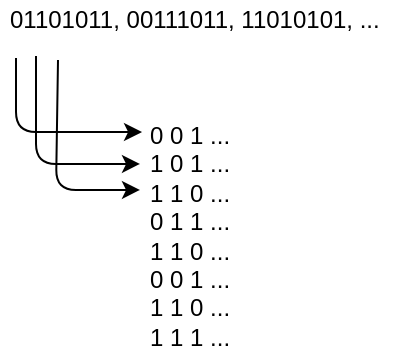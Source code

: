 <mxfile version="12.0.2" type="device" pages="1"><diagram id="SwoRBJ2BDBit8IFOsL79" name="Page-1"><mxGraphModel dx="1008" dy="440" grid="1" gridSize="10" guides="1" tooltips="1" connect="1" arrows="1" fold="1" page="1" pageScale="1" pageWidth="850" pageHeight="1100" math="0" shadow="0"><root><mxCell id="0"/><mxCell id="1" parent="0"/><mxCell id="yBKGwfAkAuS8SJguUALs-1" value="01101011, 00111011, 11010101, ...&lt;br&gt;&amp;nbsp;" style="text;html=1;resizable=0;points=[];autosize=1;align=left;verticalAlign=top;spacingTop=-4;" vertex="1" parent="1"><mxGeometry x="111" y="72" width="200" height="30" as="geometry"/></mxCell><mxCell id="yBKGwfAkAuS8SJguUALs-2" value="0 0 1 ...&lt;br&gt;1 0 1 ...&lt;br&gt;1 1 0 ...&lt;br&gt;0 1 1 ...&lt;br&gt;1 1 0 ...&lt;br&gt;0 0 1 ...&lt;br&gt;1 1 0 ...&lt;br&gt;1 1 1&amp;nbsp;..." style="text;html=1;resizable=0;points=[];autosize=1;align=left;verticalAlign=top;spacingTop=-4;" vertex="1" parent="1"><mxGeometry x="181" y="130" width="60" height="110" as="geometry"/></mxCell><mxCell id="yBKGwfAkAuS8SJguUALs-4" value="" style="endArrow=classic;html=1;exitX=0.025;exitY=0.967;exitDx=0;exitDy=0;exitPerimeter=0;entryX=-0.033;entryY=0.073;entryDx=0;entryDy=0;entryPerimeter=0;spacingLeft=0;" edge="1" parent="1" source="yBKGwfAkAuS8SJguUALs-1" target="yBKGwfAkAuS8SJguUALs-2"><mxGeometry width="50" height="50" relative="1" as="geometry"><mxPoint x="110" y="310" as="sourcePoint"/><mxPoint x="116" y="140" as="targetPoint"/><Array as="points"><mxPoint x="116" y="138"/></Array></mxGeometry></mxCell><mxCell id="yBKGwfAkAuS8SJguUALs-5" value="" style="endArrow=classic;html=1;entryX=-0.05;entryY=0.218;entryDx=0;entryDy=0;entryPerimeter=0;" edge="1" parent="1" target="yBKGwfAkAuS8SJguUALs-2"><mxGeometry width="50" height="50" relative="1" as="geometry"><mxPoint x="126" y="100" as="sourcePoint"/><mxPoint x="189.02" y="148.03" as="targetPoint"/><Array as="points"><mxPoint x="126" y="154"/></Array></mxGeometry></mxCell><mxCell id="yBKGwfAkAuS8SJguUALs-8" value="" style="endArrow=classic;html=1;entryX=-0.05;entryY=0.336;entryDx=0;entryDy=0;entryPerimeter=0;exitX=0.13;exitY=1;exitDx=0;exitDy=0;exitPerimeter=0;spacingTop=10;" edge="1" parent="1" source="yBKGwfAkAuS8SJguUALs-1" target="yBKGwfAkAuS8SJguUALs-2"><mxGeometry width="50" height="50" relative="1" as="geometry"><mxPoint x="136" y="110" as="sourcePoint"/><mxPoint x="188" y="163.98" as="targetPoint"/><Array as="points"><mxPoint x="136" y="167"/></Array></mxGeometry></mxCell></root></mxGraphModel></diagram></mxfile>